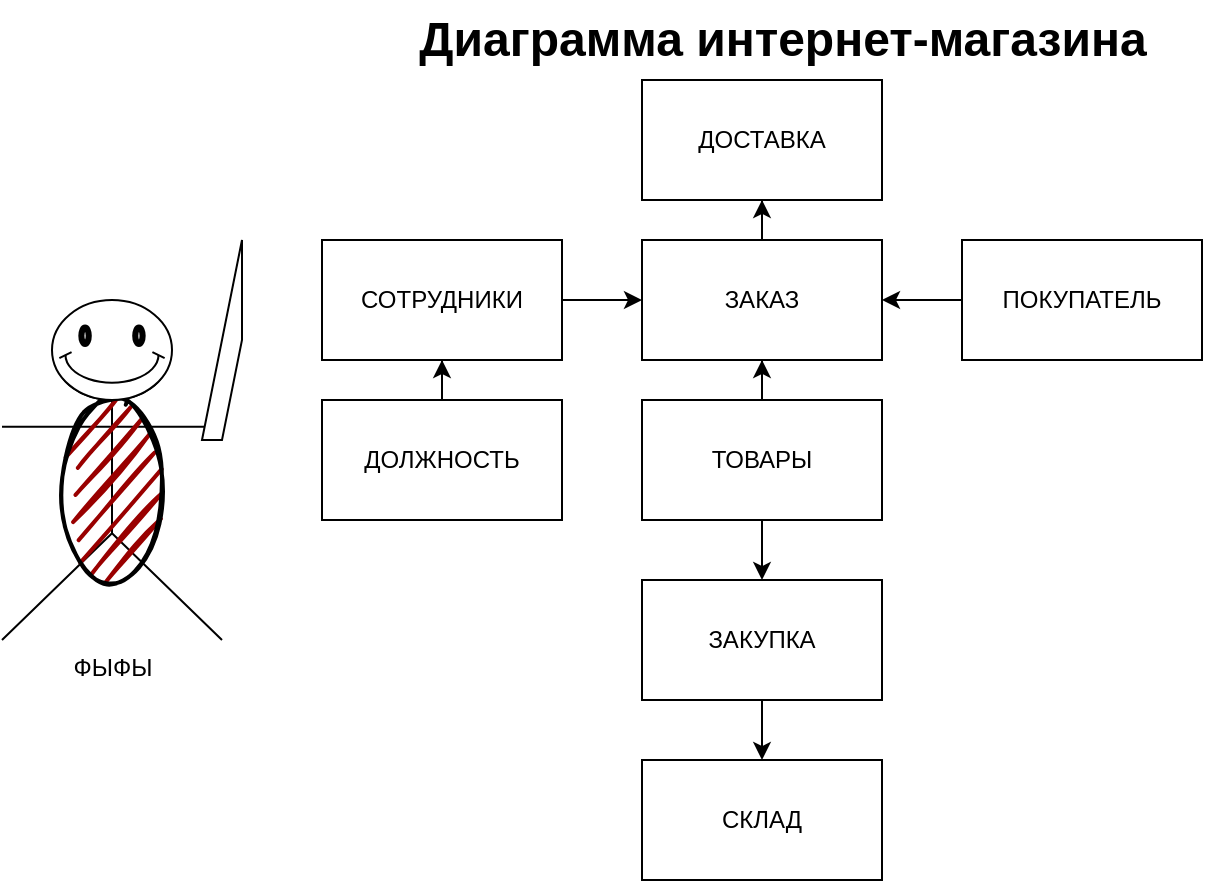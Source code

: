 <mxfile version="16.5.4" type="github"><diagram id="JOEwb_9BT7vdrZOoxBcj" name="Page-1"><mxGraphModel dx="981" dy="522" grid="1" gridSize="10" guides="1" tooltips="1" connect="1" arrows="1" fold="1" page="1" pageScale="1" pageWidth="827" pageHeight="1169" math="0" shadow="0"><root><mxCell id="0"/><mxCell id="1" parent="0"/><mxCell id="zQdBPKI7eBQJlcY358EX-46" style="edgeStyle=orthogonalEdgeStyle;rounded=0;orthogonalLoop=1;jettySize=auto;html=1;entryX=0.5;entryY=0;entryDx=0;entryDy=0;" edge="1" parent="1" source="zQdBPKI7eBQJlcY358EX-4" target="zQdBPKI7eBQJlcY358EX-5"><mxGeometry relative="1" as="geometry"/></mxCell><mxCell id="zQdBPKI7eBQJlcY358EX-51" style="edgeStyle=orthogonalEdgeStyle;rounded=0;orthogonalLoop=1;jettySize=auto;html=1;entryX=0.5;entryY=1;entryDx=0;entryDy=0;" edge="1" parent="1" source="zQdBPKI7eBQJlcY358EX-4" target="zQdBPKI7eBQJlcY358EX-31"><mxGeometry relative="1" as="geometry"/></mxCell><mxCell id="zQdBPKI7eBQJlcY358EX-4" value="ТОВАРЫ" style="rounded=0;whiteSpace=wrap;html=1;" vertex="1" parent="1"><mxGeometry x="400" y="210" width="120" height="60" as="geometry"/></mxCell><mxCell id="zQdBPKI7eBQJlcY358EX-47" style="edgeStyle=orthogonalEdgeStyle;rounded=0;orthogonalLoop=1;jettySize=auto;html=1;entryX=0.5;entryY=0;entryDx=0;entryDy=0;" edge="1" parent="1" source="zQdBPKI7eBQJlcY358EX-5" target="zQdBPKI7eBQJlcY358EX-16"><mxGeometry relative="1" as="geometry"/></mxCell><mxCell id="zQdBPKI7eBQJlcY358EX-5" value="ЗАКУПКА" style="rounded=0;whiteSpace=wrap;html=1;" vertex="1" parent="1"><mxGeometry x="400" y="300" width="120" height="60" as="geometry"/></mxCell><mxCell id="zQdBPKI7eBQJlcY358EX-49" style="edgeStyle=orthogonalEdgeStyle;rounded=0;orthogonalLoop=1;jettySize=auto;html=1;entryX=1;entryY=0.5;entryDx=0;entryDy=0;" edge="1" parent="1" source="zQdBPKI7eBQJlcY358EX-7" target="zQdBPKI7eBQJlcY358EX-31"><mxGeometry relative="1" as="geometry"/></mxCell><mxCell id="zQdBPKI7eBQJlcY358EX-7" value="ПОКУПАТЕЛЬ" style="rounded=0;whiteSpace=wrap;html=1;" vertex="1" parent="1"><mxGeometry x="560" y="130" width="120" height="60" as="geometry"/></mxCell><mxCell id="zQdBPKI7eBQJlcY358EX-32" style="edgeStyle=orthogonalEdgeStyle;rounded=0;orthogonalLoop=1;jettySize=auto;html=1;entryX=0;entryY=0.5;entryDx=0;entryDy=0;" edge="1" parent="1" source="zQdBPKI7eBQJlcY358EX-8" target="zQdBPKI7eBQJlcY358EX-31"><mxGeometry relative="1" as="geometry"/></mxCell><mxCell id="zQdBPKI7eBQJlcY358EX-8" value="СОТРУДНИКИ" style="rounded=0;whiteSpace=wrap;html=1;" vertex="1" parent="1"><mxGeometry x="240" y="130" width="120" height="60" as="geometry"/></mxCell><mxCell id="zQdBPKI7eBQJlcY358EX-9" value="ФЫФЫ&lt;br&gt;" style="shape=umlActor;verticalLabelPosition=bottom;verticalAlign=top;html=1;outlineConnect=0;" vertex="1" parent="1"><mxGeometry x="80" y="170" width="110" height="160" as="geometry"/></mxCell><mxCell id="zQdBPKI7eBQJlcY358EX-10" value="" style="ellipse;whiteSpace=wrap;html=1;strokeWidth=2;fillWeight=2;hachureGap=8;fillColor=#990000;fillStyle=dots;sketch=1;" vertex="1" parent="1"><mxGeometry x="110" y="210" width="50" height="90" as="geometry"/></mxCell><mxCell id="zQdBPKI7eBQJlcY358EX-15" value="ДОСТАВКА" style="rounded=0;whiteSpace=wrap;html=1;" vertex="1" parent="1"><mxGeometry x="400" y="50" width="120" height="60" as="geometry"/></mxCell><mxCell id="zQdBPKI7eBQJlcY358EX-16" value="СКЛАД" style="rounded=0;whiteSpace=wrap;html=1;" vertex="1" parent="1"><mxGeometry x="400" y="390" width="120" height="60" as="geometry"/></mxCell><mxCell id="zQdBPKI7eBQJlcY358EX-19" value="" style="verticalLabelPosition=bottom;verticalAlign=top;html=1;shape=mxgraph.basic.smiley" vertex="1" parent="1"><mxGeometry x="105" y="160" width="60" height="50" as="geometry"/></mxCell><mxCell id="zQdBPKI7eBQJlcY358EX-20" value="" style="verticalLabelPosition=bottom;verticalAlign=top;html=1;shape=mxgraph.basic.diag_stripe;dx=10;" vertex="1" parent="1"><mxGeometry x="180" y="130" width="20" height="100" as="geometry"/></mxCell><mxCell id="zQdBPKI7eBQJlcY358EX-40" style="edgeStyle=orthogonalEdgeStyle;rounded=0;orthogonalLoop=1;jettySize=auto;html=1;entryX=0.5;entryY=1;entryDx=0;entryDy=0;" edge="1" parent="1" source="zQdBPKI7eBQJlcY358EX-27" target="zQdBPKI7eBQJlcY358EX-8"><mxGeometry relative="1" as="geometry"/></mxCell><mxCell id="zQdBPKI7eBQJlcY358EX-27" value="ДОЛЖНОСТЬ" style="rounded=0;whiteSpace=wrap;html=1;" vertex="1" parent="1"><mxGeometry x="240" y="210" width="120" height="60" as="geometry"/></mxCell><mxCell id="zQdBPKI7eBQJlcY358EX-56" style="edgeStyle=orthogonalEdgeStyle;rounded=0;orthogonalLoop=1;jettySize=auto;html=1;entryX=0.5;entryY=1;entryDx=0;entryDy=0;" edge="1" parent="1" source="zQdBPKI7eBQJlcY358EX-31" target="zQdBPKI7eBQJlcY358EX-15"><mxGeometry relative="1" as="geometry"/></mxCell><mxCell id="zQdBPKI7eBQJlcY358EX-31" value="ЗАКАЗ" style="rounded=0;whiteSpace=wrap;html=1;" vertex="1" parent="1"><mxGeometry x="400" y="130" width="120" height="60" as="geometry"/></mxCell><mxCell id="zQdBPKI7eBQJlcY358EX-43" value="Диаграмма интернет-магазина" style="text;strokeColor=none;fillColor=none;html=1;fontSize=24;fontStyle=1;verticalAlign=middle;align=center;" vertex="1" parent="1"><mxGeometry x="420" y="10" width="100" height="40" as="geometry"/></mxCell></root></mxGraphModel></diagram></mxfile>